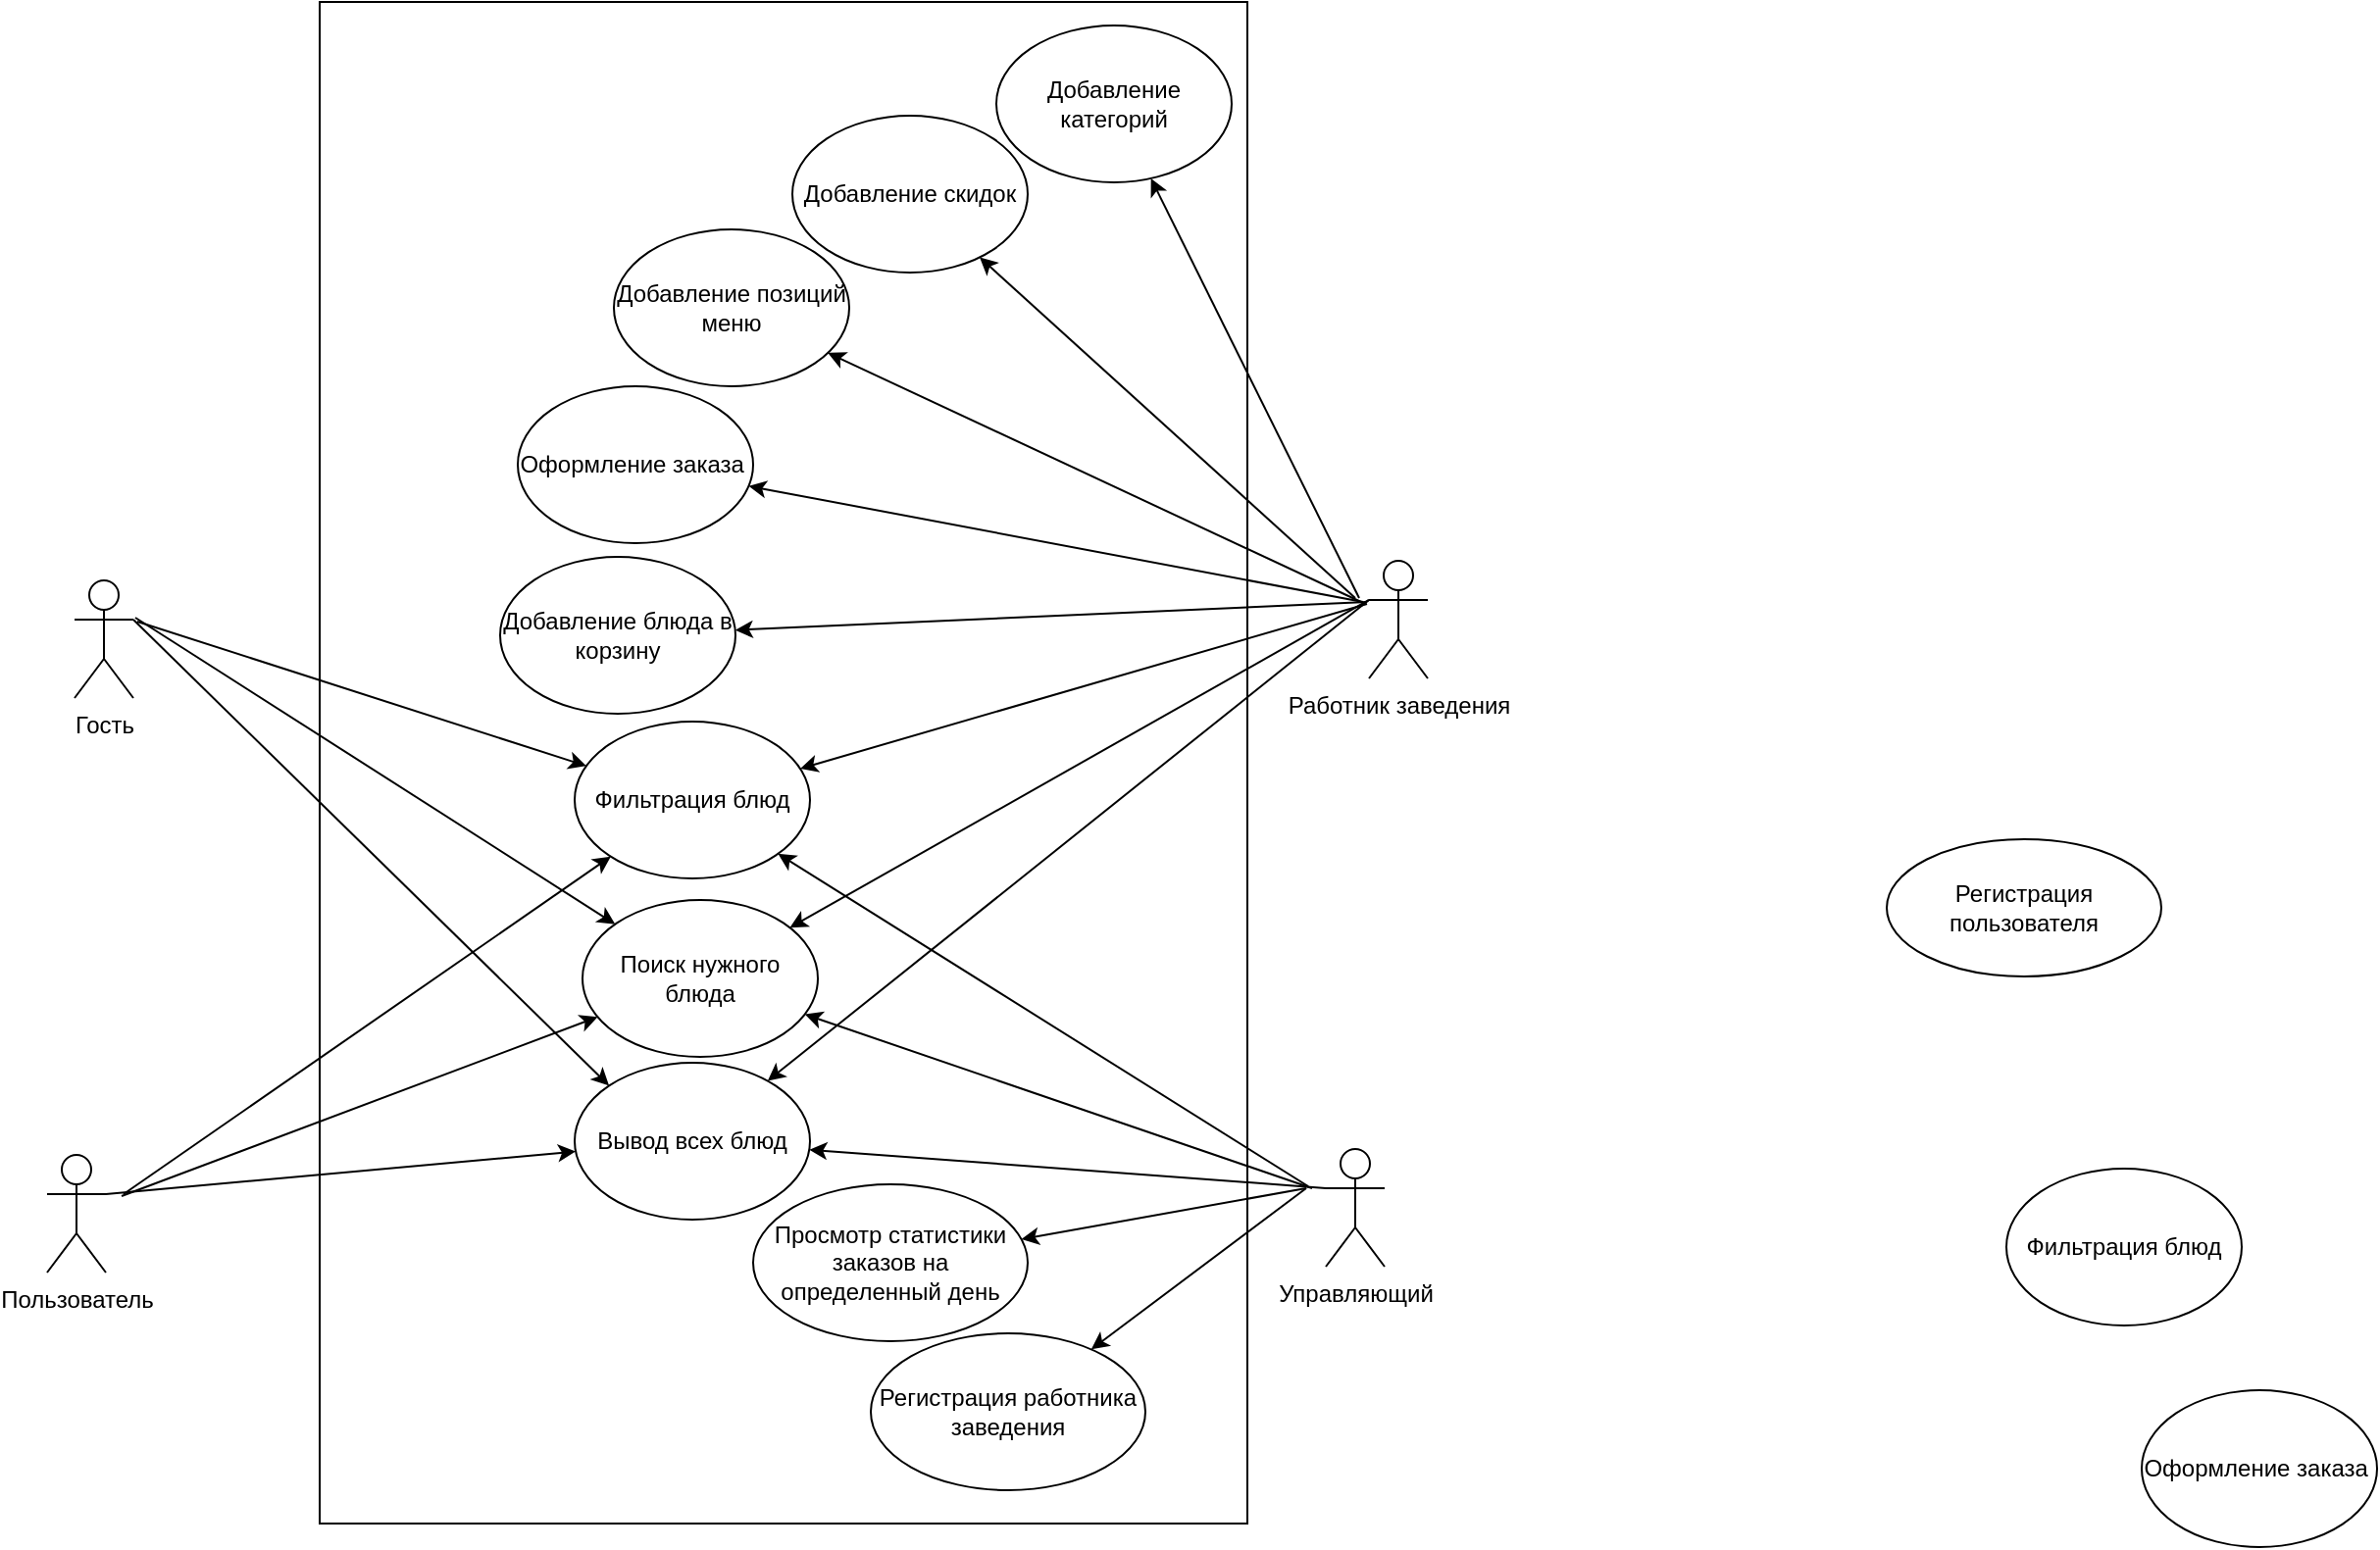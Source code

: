 <mxfile version="20.7.4" type="device"><diagram id="BxjSRpq6LhbDBTGbkhAg" name="Страница 1"><mxGraphModel dx="1687" dy="911" grid="0" gridSize="10" guides="1" tooltips="1" connect="1" arrows="1" fold="1" page="1" pageScale="1" pageWidth="827" pageHeight="1169" math="0" shadow="0"><root><mxCell id="0"/><mxCell id="1" parent="0"/><mxCell id="oQAGzZleNatxh-irXFa6-34" value="" style="rounded=0;whiteSpace=wrap;html=1;" vertex="1" parent="1"><mxGeometry x="181" y="49" width="473" height="776" as="geometry"/></mxCell><mxCell id="mq8uUiDcsaz62ZhPsxE_-1" value="Управляющий" style="shape=umlActor;verticalLabelPosition=bottom;verticalAlign=top;html=1;outlineConnect=0;" parent="1" vertex="1"><mxGeometry x="694" y="634" width="30" height="60" as="geometry"/></mxCell><mxCell id="mq8uUiDcsaz62ZhPsxE_-4" value="Работник заведения" style="shape=umlActor;verticalLabelPosition=bottom;verticalAlign=top;html=1;outlineConnect=0;" parent="1" vertex="1"><mxGeometry x="716" y="334" width="30" height="60" as="geometry"/></mxCell><mxCell id="mq8uUiDcsaz62ZhPsxE_-5" value="Регистрация пользователя" style="ellipse;whiteSpace=wrap;html=1;" parent="1" vertex="1"><mxGeometry x="980" y="476" width="140" height="70" as="geometry"/></mxCell><mxCell id="mq8uUiDcsaz62ZhPsxE_-6" value="Регистрация работника заведения" style="ellipse;whiteSpace=wrap;html=1;" parent="1" vertex="1"><mxGeometry x="462" y="728" width="140" height="80" as="geometry"/></mxCell><mxCell id="mq8uUiDcsaz62ZhPsxE_-27" value="Добавление блюда в корзину" style="ellipse;whiteSpace=wrap;html=1;" parent="1" vertex="1"><mxGeometry x="273" y="332" width="120" height="80" as="geometry"/></mxCell><mxCell id="mq8uUiDcsaz62ZhPsxE_-34" value="Фильтрация блюд" style="ellipse;whiteSpace=wrap;html=1;" parent="1" vertex="1"><mxGeometry x="311" y="416" width="120" height="80" as="geometry"/></mxCell><mxCell id="mq8uUiDcsaz62ZhPsxE_-35" value="Оформление заказа&amp;nbsp;" style="ellipse;whiteSpace=wrap;html=1;" parent="1" vertex="1"><mxGeometry x="1110" y="757" width="120" height="80" as="geometry"/></mxCell><mxCell id="_GU7Z3sxOpdMOnlr4mnA-1" value="Просмотр статистики заказов на определенный день" style="ellipse;whiteSpace=wrap;html=1;" parent="1" vertex="1"><mxGeometry x="402" y="652" width="140" height="80" as="geometry"/></mxCell><mxCell id="_myH4fSF6EBLDf9NkzN8-2" value="Оформление заказа&amp;nbsp;" style="ellipse;whiteSpace=wrap;html=1;" parent="1" vertex="1"><mxGeometry x="282" y="245" width="120" height="80" as="geometry"/></mxCell><mxCell id="_myH4fSF6EBLDf9NkzN8-6" value="Фильтрация блюд" style="ellipse;whiteSpace=wrap;html=1;" parent="1" vertex="1"><mxGeometry x="1041" y="644" width="120" height="80" as="geometry"/></mxCell><mxCell id="oQAGzZleNatxh-irXFa6-4" value="Пользователь" style="shape=umlActor;verticalLabelPosition=bottom;verticalAlign=top;html=1;outlineConnect=0;" vertex="1" parent="1"><mxGeometry x="42" y="637" width="30" height="60" as="geometry"/></mxCell><mxCell id="oQAGzZleNatxh-irXFa6-5" value="Гость" style="shape=umlActor;verticalLabelPosition=bottom;verticalAlign=top;html=1;outlineConnect=0;" vertex="1" parent="1"><mxGeometry x="56" y="344" width="30" height="60" as="geometry"/></mxCell><mxCell id="oQAGzZleNatxh-irXFa6-8" value="Добавление позиций меню" style="ellipse;whiteSpace=wrap;html=1;" vertex="1" parent="1"><mxGeometry x="331" y="165" width="120" height="80" as="geometry"/></mxCell><mxCell id="oQAGzZleNatxh-irXFa6-9" value="Поиск нужного блюда" style="ellipse;whiteSpace=wrap;html=1;" vertex="1" parent="1"><mxGeometry x="315" y="507" width="120" height="80" as="geometry"/></mxCell><mxCell id="oQAGzZleNatxh-irXFa6-10" value="Вывод всех блюд" style="ellipse;whiteSpace=wrap;html=1;" vertex="1" parent="1"><mxGeometry x="311" y="590" width="120" height="80" as="geometry"/></mxCell><mxCell id="oQAGzZleNatxh-irXFa6-13" value="" style="endArrow=classic;html=1;rounded=0;exitX=1;exitY=0.333;exitDx=0;exitDy=0;exitPerimeter=0;" edge="1" parent="1" source="oQAGzZleNatxh-irXFa6-4" target="oQAGzZleNatxh-irXFa6-10"><mxGeometry width="50" height="50" relative="1" as="geometry"><mxPoint x="192" y="754" as="sourcePoint"/><mxPoint x="242" y="704" as="targetPoint"/></mxGeometry></mxCell><mxCell id="oQAGzZleNatxh-irXFa6-14" value="" style="endArrow=classic;html=1;rounded=0;exitX=1;exitY=0.333;exitDx=0;exitDy=0;exitPerimeter=0;entryX=0;entryY=0;entryDx=0;entryDy=0;" edge="1" parent="1" source="oQAGzZleNatxh-irXFa6-5" target="oQAGzZleNatxh-irXFa6-10"><mxGeometry width="50" height="50" relative="1" as="geometry"><mxPoint x="82" y="667" as="sourcePoint"/><mxPoint x="321.543" y="645.369" as="targetPoint"/></mxGeometry></mxCell><mxCell id="oQAGzZleNatxh-irXFa6-15" value="" style="endArrow=classic;html=1;rounded=0;" edge="1" parent="1" target="oQAGzZleNatxh-irXFa6-9"><mxGeometry width="50" height="50" relative="1" as="geometry"><mxPoint x="80" y="658" as="sourcePoint"/><mxPoint x="331.543" y="655.369" as="targetPoint"/></mxGeometry></mxCell><mxCell id="oQAGzZleNatxh-irXFa6-16" value="" style="endArrow=classic;html=1;rounded=0;" edge="1" parent="1" target="oQAGzZleNatxh-irXFa6-9"><mxGeometry width="50" height="50" relative="1" as="geometry"><mxPoint x="87" y="363" as="sourcePoint"/><mxPoint x="341.543" y="665.369" as="targetPoint"/></mxGeometry></mxCell><mxCell id="oQAGzZleNatxh-irXFa6-17" value="" style="endArrow=classic;html=1;rounded=0;" edge="1" parent="1" target="mq8uUiDcsaz62ZhPsxE_-34"><mxGeometry width="50" height="50" relative="1" as="geometry"><mxPoint x="81" y="657" as="sourcePoint"/><mxPoint x="351.543" y="675.369" as="targetPoint"/></mxGeometry></mxCell><mxCell id="oQAGzZleNatxh-irXFa6-18" value="" style="endArrow=classic;html=1;rounded=0;" edge="1" parent="1" target="mq8uUiDcsaz62ZhPsxE_-34"><mxGeometry width="50" height="50" relative="1" as="geometry"><mxPoint x="88" y="365" as="sourcePoint"/><mxPoint x="361.543" y="685.369" as="targetPoint"/></mxGeometry></mxCell><mxCell id="oQAGzZleNatxh-irXFa6-19" value="" style="endArrow=classic;html=1;rounded=0;exitX=0;exitY=0.333;exitDx=0;exitDy=0;exitPerimeter=0;" edge="1" parent="1" source="mq8uUiDcsaz62ZhPsxE_-1" target="oQAGzZleNatxh-irXFa6-10"><mxGeometry width="50" height="50" relative="1" as="geometry"><mxPoint x="132" y="717" as="sourcePoint"/><mxPoint x="371.543" y="695.369" as="targetPoint"/></mxGeometry></mxCell><mxCell id="oQAGzZleNatxh-irXFa6-20" value="" style="endArrow=classic;html=1;rounded=0;" edge="1" parent="1" target="oQAGzZleNatxh-irXFa6-9"><mxGeometry width="50" height="50" relative="1" as="geometry"><mxPoint x="687" y="654" as="sourcePoint"/><mxPoint x="440.579" y="644.731" as="targetPoint"/></mxGeometry></mxCell><mxCell id="oQAGzZleNatxh-irXFa6-21" value="" style="endArrow=classic;html=1;rounded=0;" edge="1" parent="1" target="mq8uUiDcsaz62ZhPsxE_-34"><mxGeometry width="50" height="50" relative="1" as="geometry"><mxPoint x="685" y="653" as="sourcePoint"/><mxPoint x="450.579" y="654.731" as="targetPoint"/></mxGeometry></mxCell><mxCell id="oQAGzZleNatxh-irXFa6-22" value="" style="endArrow=classic;html=1;rounded=0;exitX=0;exitY=0.333;exitDx=0;exitDy=0;exitPerimeter=0;" edge="1" parent="1" source="mq8uUiDcsaz62ZhPsxE_-4" target="oQAGzZleNatxh-irXFa6-10"><mxGeometry width="50" height="50" relative="1" as="geometry"><mxPoint x="741" y="687" as="sourcePoint"/><mxPoint x="460.579" y="664.731" as="targetPoint"/></mxGeometry></mxCell><mxCell id="oQAGzZleNatxh-irXFa6-23" value="" style="endArrow=classic;html=1;rounded=0;exitX=0;exitY=0.333;exitDx=0;exitDy=0;exitPerimeter=0;" edge="1" parent="1" source="mq8uUiDcsaz62ZhPsxE_-4" target="oQAGzZleNatxh-irXFa6-9"><mxGeometry width="50" height="50" relative="1" as="geometry"><mxPoint x="751" y="697" as="sourcePoint"/><mxPoint x="470.579" y="674.731" as="targetPoint"/></mxGeometry></mxCell><mxCell id="oQAGzZleNatxh-irXFa6-24" value="" style="endArrow=classic;html=1;rounded=0;" edge="1" parent="1" target="mq8uUiDcsaz62ZhPsxE_-34"><mxGeometry width="50" height="50" relative="1" as="geometry"><mxPoint x="715" y="356" as="sourcePoint"/><mxPoint x="480.579" y="684.731" as="targetPoint"/></mxGeometry></mxCell><mxCell id="oQAGzZleNatxh-irXFa6-25" value="" style="endArrow=classic;html=1;rounded=0;" edge="1" parent="1" target="_GU7Z3sxOpdMOnlr4mnA-1"><mxGeometry width="50" height="50" relative="1" as="geometry"><mxPoint x="684" y="654" as="sourcePoint"/><mxPoint x="440.631" y="644.431" as="targetPoint"/></mxGeometry></mxCell><mxCell id="oQAGzZleNatxh-irXFa6-26" value="Добавление скидок" style="ellipse;whiteSpace=wrap;html=1;" vertex="1" parent="1"><mxGeometry x="422" y="107" width="120" height="80" as="geometry"/></mxCell><mxCell id="oQAGzZleNatxh-irXFa6-27" value="Добавление категорий" style="ellipse;whiteSpace=wrap;html=1;" vertex="1" parent="1"><mxGeometry x="526" y="61" width="120" height="80" as="geometry"/></mxCell><mxCell id="oQAGzZleNatxh-irXFa6-28" value="" style="endArrow=classic;html=1;rounded=0;" edge="1" parent="1" target="mq8uUiDcsaz62ZhPsxE_-27"><mxGeometry width="50" height="50" relative="1" as="geometry"><mxPoint x="715" y="355" as="sourcePoint"/><mxPoint x="435.999" y="450.012" as="targetPoint"/></mxGeometry></mxCell><mxCell id="oQAGzZleNatxh-irXFa6-29" value="" style="endArrow=classic;html=1;rounded=0;" edge="1" parent="1" target="_myH4fSF6EBLDf9NkzN8-2"><mxGeometry width="50" height="50" relative="1" as="geometry"><mxPoint x="713" y="355" as="sourcePoint"/><mxPoint x="445.999" y="460.012" as="targetPoint"/></mxGeometry></mxCell><mxCell id="oQAGzZleNatxh-irXFa6-30" value="" style="endArrow=classic;html=1;rounded=0;" edge="1" parent="1" target="oQAGzZleNatxh-irXFa6-8"><mxGeometry width="50" height="50" relative="1" as="geometry"><mxPoint x="712" y="355" as="sourcePoint"/><mxPoint x="455.999" y="470.012" as="targetPoint"/></mxGeometry></mxCell><mxCell id="oQAGzZleNatxh-irXFa6-31" value="" style="endArrow=classic;html=1;rounded=0;" edge="1" parent="1" target="oQAGzZleNatxh-irXFa6-26"><mxGeometry width="50" height="50" relative="1" as="geometry"><mxPoint x="709" y="353" as="sourcePoint"/><mxPoint x="465.999" y="480.012" as="targetPoint"/></mxGeometry></mxCell><mxCell id="oQAGzZleNatxh-irXFa6-32" value="" style="endArrow=classic;html=1;rounded=0;" edge="1" parent="1" target="oQAGzZleNatxh-irXFa6-27"><mxGeometry width="50" height="50" relative="1" as="geometry"><mxPoint x="711" y="353" as="sourcePoint"/><mxPoint x="475.999" y="490.012" as="targetPoint"/></mxGeometry></mxCell><mxCell id="oQAGzZleNatxh-irXFa6-33" value="" style="endArrow=classic;html=1;rounded=0;" edge="1" parent="1" target="mq8uUiDcsaz62ZhPsxE_-6"><mxGeometry width="50" height="50" relative="1" as="geometry"><mxPoint x="684" y="654" as="sourcePoint"/><mxPoint x="485.999" y="500.012" as="targetPoint"/></mxGeometry></mxCell></root></mxGraphModel></diagram></mxfile>
